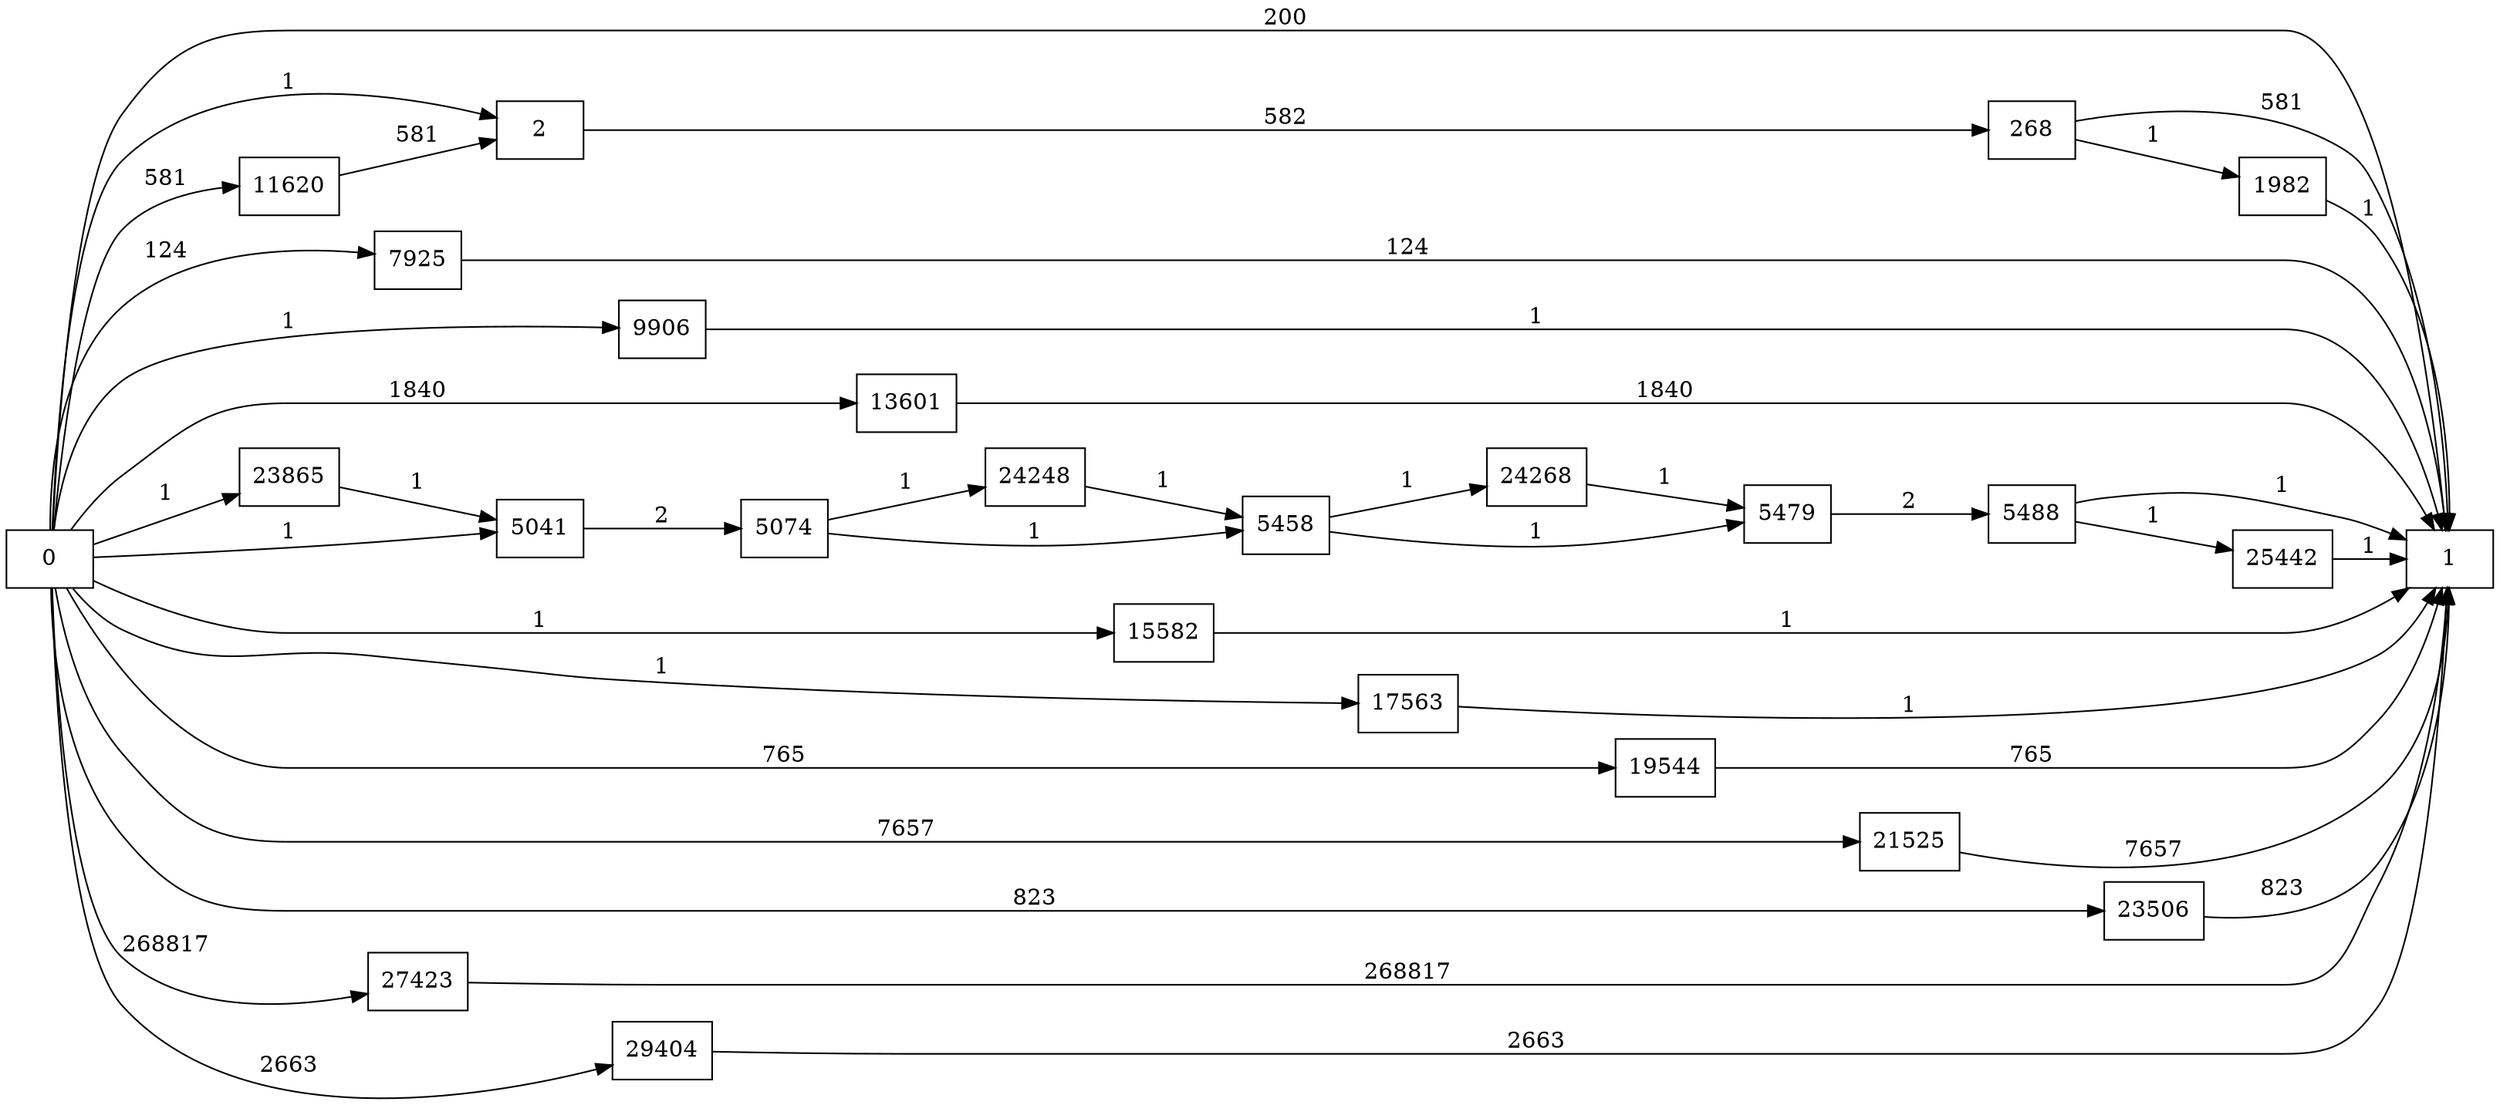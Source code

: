 digraph {
	graph [rankdir=LR]
	node [shape=rectangle]
	2 -> 268 [label=582]
	268 -> 1 [label=581]
	268 -> 1982 [label=1]
	1982 -> 1 [label=1]
	5041 -> 5074 [label=2]
	5074 -> 5458 [label=1]
	5074 -> 24248 [label=1]
	5458 -> 5479 [label=1]
	5458 -> 24268 [label=1]
	5479 -> 5488 [label=2]
	5488 -> 1 [label=1]
	5488 -> 25442 [label=1]
	7925 -> 1 [label=124]
	9906 -> 1 [label=1]
	11620 -> 2 [label=581]
	13601 -> 1 [label=1840]
	15582 -> 1 [label=1]
	17563 -> 1 [label=1]
	19544 -> 1 [label=765]
	21525 -> 1 [label=7657]
	23506 -> 1 [label=823]
	23865 -> 5041 [label=1]
	24248 -> 5458 [label=1]
	24268 -> 5479 [label=1]
	25442 -> 1 [label=1]
	27423 -> 1 [label=268817]
	29404 -> 1 [label=2663]
	0 -> 2 [label=1]
	0 -> 1 [label=200]
	0 -> 5041 [label=1]
	0 -> 7925 [label=124]
	0 -> 9906 [label=1]
	0 -> 11620 [label=581]
	0 -> 13601 [label=1840]
	0 -> 15582 [label=1]
	0 -> 17563 [label=1]
	0 -> 19544 [label=765]
	0 -> 21525 [label=7657]
	0 -> 23506 [label=823]
	0 -> 23865 [label=1]
	0 -> 27423 [label=268817]
	0 -> 29404 [label=2663]
}
